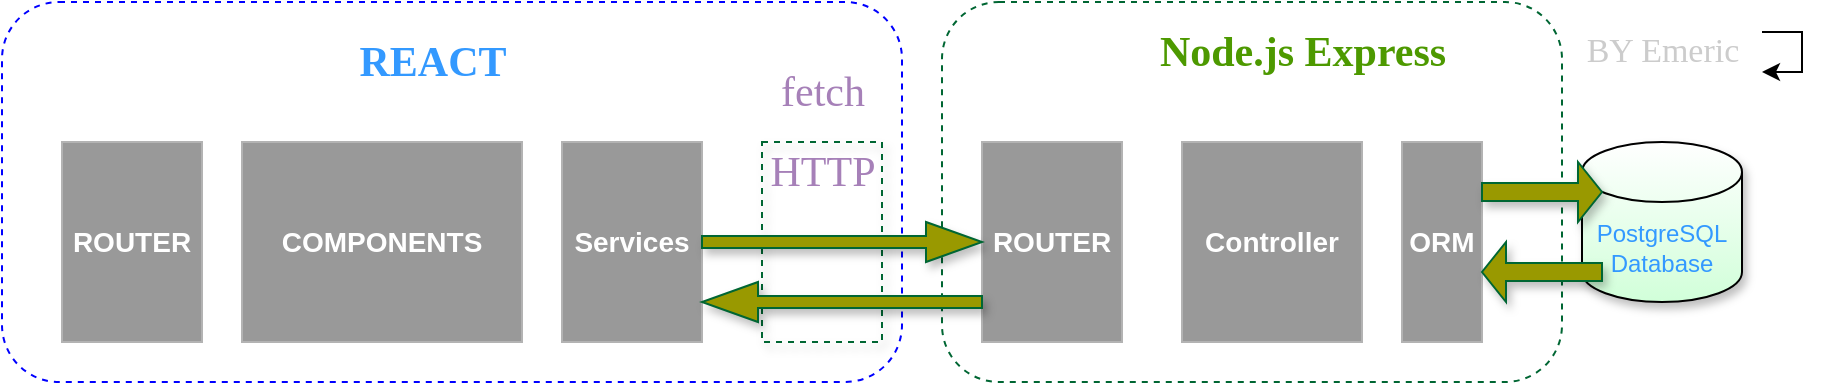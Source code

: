 <mxfile version="15.2.9" type="github">
  <diagram id="lW42MzVgdYI5soQdkIgw" name="Page-1">
    <mxGraphModel dx="1724" dy="436" grid="1" gridSize="10" guides="1" tooltips="1" connect="1" arrows="1" fold="1" page="1" pageScale="1" pageWidth="850" pageHeight="1100" math="0" shadow="0">
      <root>
        <mxCell id="0" />
        <mxCell id="1" parent="0" />
        <mxCell id="CKMH550UVnbRY-yO5cxd-1" value="" style="rounded=1;whiteSpace=wrap;html=1;dashed=1;strokeColor=#0000FF;" vertex="1" parent="1">
          <mxGeometry x="-90" y="40" width="450" height="190" as="geometry" />
        </mxCell>
        <mxCell id="CKMH550UVnbRY-yO5cxd-4" value="" style="rounded=1;whiteSpace=wrap;html=1;dashed=1;strokeColor=#006633;" vertex="1" parent="1">
          <mxGeometry x="380" y="40" width="310" height="190" as="geometry" />
        </mxCell>
        <mxCell id="CKMH550UVnbRY-yO5cxd-5" value="PostgreSQL&lt;br&gt;Database" style="shape=cylinder3;whiteSpace=wrap;html=1;boundedLbl=1;backgroundOutline=1;size=15;fontColor=#3399FF;shadow=1;gradientColor=#ffffff;gradientDirection=north;fillColor=#D1FFD9;" vertex="1" parent="1">
          <mxGeometry x="700" y="110" width="80" height="80" as="geometry" />
        </mxCell>
        <mxCell id="CKMH550UVnbRY-yO5cxd-6" value="ROUTER" style="rounded=0;whiteSpace=wrap;html=1;fontStyle=1;labelBorderColor=none;labelBackgroundColor=none;fillColor=#999999;strokeColor=#B3B3B3;fontColor=#FFFFFF;fontSize=14;" vertex="1" parent="1">
          <mxGeometry x="-60" y="110" width="70" height="100" as="geometry" />
        </mxCell>
        <mxCell id="CKMH550UVnbRY-yO5cxd-7" value="COMPONENTS" style="rounded=0;whiteSpace=wrap;html=1;strokeColor=#B3B3B3;fillColor=#999999;fontColor=#FFFFFF;fontSize=14;fontStyle=1" vertex="1" parent="1">
          <mxGeometry x="30" y="110" width="140" height="100" as="geometry" />
        </mxCell>
        <mxCell id="CKMH550UVnbRY-yO5cxd-8" value="Services" style="rounded=0;whiteSpace=wrap;html=1;fillColor=#999999;strokeColor=#B3B3B3;fontColor=#FFFFFF;fontSize=14;fontStyle=1" vertex="1" parent="1">
          <mxGeometry x="190" y="110" width="70" height="100" as="geometry" />
        </mxCell>
        <mxCell id="CKMH550UVnbRY-yO5cxd-9" value="ORM" style="rounded=0;whiteSpace=wrap;html=1;fillColor=#999999;strokeColor=#B3B3B3;fontColor=#FFFFFF;fontSize=14;fontStyle=1" vertex="1" parent="1">
          <mxGeometry x="610" y="110" width="40" height="100" as="geometry" />
        </mxCell>
        <mxCell id="CKMH550UVnbRY-yO5cxd-10" value="Controller" style="rounded=0;whiteSpace=wrap;html=1;fillColor=#999999;strokeColor=#B3B3B3;fontColor=#FFFFFF;fontSize=14;fontStyle=1" vertex="1" parent="1">
          <mxGeometry x="500" y="110" width="90" height="100" as="geometry" />
        </mxCell>
        <mxCell id="CKMH550UVnbRY-yO5cxd-11" value="ROUTER" style="rounded=0;whiteSpace=wrap;html=1;fillColor=#999999;strokeColor=#B3B3B3;fontColor=#FFFFFF;fontSize=14;fontStyle=1" vertex="1" parent="1">
          <mxGeometry x="400" y="110" width="70" height="100" as="geometry" />
        </mxCell>
        <mxCell id="CKMH550UVnbRY-yO5cxd-14" value="REACT" style="text;html=1;resizable=0;autosize=1;align=center;verticalAlign=middle;points=[];fillColor=none;strokeColor=none;rounded=0;fontColor=#3399FF;fontSize=21;fontStyle=1;fontFamily=Comic Sans MS;" vertex="1" parent="1">
          <mxGeometry x="80" y="55" width="90" height="30" as="geometry" />
        </mxCell>
        <mxCell id="CKMH550UVnbRY-yO5cxd-17" value="Node.js Express" style="text;html=1;resizable=0;autosize=1;align=center;verticalAlign=middle;points=[];fillColor=none;strokeColor=none;rounded=0;fontFamily=Comic Sans MS;fontSize=21;fontColor=#4D9900;fontStyle=1;" vertex="1" parent="1">
          <mxGeometry x="510" y="55" width="100" height="20" as="geometry" />
        </mxCell>
        <mxCell id="CKMH550UVnbRY-yO5cxd-19" value="" style="whiteSpace=wrap;html=1;shadow=1;dashed=1;labelBackgroundColor=none;fontFamily=Comic Sans MS;fontSize=21;fontColor=#3399FF;strokeColor=#006633;fillColor=none;gradientDirection=north;" vertex="1" parent="1">
          <mxGeometry x="290" y="110" width="60" height="100" as="geometry" />
        </mxCell>
        <mxCell id="CKMH550UVnbRY-yO5cxd-22" value="fetch" style="text;html=1;resizable=0;autosize=1;align=center;verticalAlign=middle;points=[];fillColor=none;strokeColor=none;rounded=0;shadow=1;dashed=1;labelBackgroundColor=none;fontFamily=Comic Sans MS;fontSize=21;fontColor=#A680B8;" vertex="1" parent="1">
          <mxGeometry x="285" y="70" width="70" height="30" as="geometry" />
        </mxCell>
        <mxCell id="CKMH550UVnbRY-yO5cxd-23" value="HTTP" style="text;html=1;resizable=0;autosize=1;align=center;verticalAlign=middle;points=[];fillColor=none;strokeColor=none;rounded=0;shadow=1;dashed=1;labelBackgroundColor=none;fontFamily=Comic Sans MS;fontSize=21;fontColor=#A680B8;" vertex="1" parent="1">
          <mxGeometry x="285" y="110" width="70" height="30" as="geometry" />
        </mxCell>
        <mxCell id="CKMH550UVnbRY-yO5cxd-26" value="" style="shape=singleArrow;direction=west;whiteSpace=wrap;html=1;shadow=1;labelBackgroundColor=none;fontFamily=Comic Sans MS;fontSize=21;fontColor=#4D9900;strokeColor=#006633;fillColor=#999900;gradientColor=none;gradientDirection=north;" vertex="1" parent="1">
          <mxGeometry x="260" y="180" width="140" height="20" as="geometry" />
        </mxCell>
        <mxCell id="CKMH550UVnbRY-yO5cxd-28" value="" style="shape=singleArrow;whiteSpace=wrap;html=1;shadow=1;labelBackgroundColor=none;fontFamily=Comic Sans MS;fontSize=21;fontColor=#4D9900;strokeColor=#006633;fillColor=#999900;gradientColor=none;gradientDirection=north;" vertex="1" parent="1">
          <mxGeometry x="260" y="150" width="140" height="20" as="geometry" />
        </mxCell>
        <mxCell id="CKMH550UVnbRY-yO5cxd-29" value="" style="shape=singleArrow;whiteSpace=wrap;html=1;shadow=1;labelBackgroundColor=none;fontFamily=Comic Sans MS;fontSize=21;fontColor=#4D9900;strokeColor=#006633;fillColor=#999900;gradientColor=none;gradientDirection=north;" vertex="1" parent="1">
          <mxGeometry x="650" y="120" width="60" height="30" as="geometry" />
        </mxCell>
        <mxCell id="CKMH550UVnbRY-yO5cxd-31" value="" style="shape=singleArrow;whiteSpace=wrap;html=1;shadow=1;labelBackgroundColor=none;fontFamily=Comic Sans MS;fontSize=21;fontColor=#4D9900;strokeColor=#006633;fillColor=#999900;gradientColor=none;gradientDirection=north;direction=west;" vertex="1" parent="1">
          <mxGeometry x="650" y="160" width="60" height="30" as="geometry" />
        </mxCell>
        <mxCell id="CKMH550UVnbRY-yO5cxd-33" value="BY Emeric" style="text;html=1;resizable=0;autosize=1;align=center;verticalAlign=middle;points=[];fillColor=none;strokeColor=none;rounded=0;shadow=1;labelBackgroundColor=none;fontFamily=Comic Sans MS;fontSize=17;fontColor=#CCCCCC;" vertex="1" parent="1">
          <mxGeometry x="690" y="50" width="100" height="30" as="geometry" />
        </mxCell>
        <mxCell id="CKMH550UVnbRY-yO5cxd-34" style="edgeStyle=orthogonalEdgeStyle;rounded=0;orthogonalLoop=1;jettySize=auto;html=1;fontFamily=Comic Sans MS;fontSize=21;fontColor=#4D9900;" edge="1" parent="1" source="CKMH550UVnbRY-yO5cxd-33" target="CKMH550UVnbRY-yO5cxd-33">
          <mxGeometry relative="1" as="geometry" />
        </mxCell>
      </root>
    </mxGraphModel>
  </diagram>
</mxfile>

